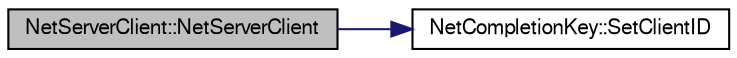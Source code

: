 digraph G
{
  edge [fontname="FreeSans",fontsize="10",labelfontname="FreeSans",labelfontsize="10"];
  node [fontname="FreeSans",fontsize="10",shape=record];
  rankdir=LR;
  Node1 [label="NetServerClient::NetServerClient",height=0.2,width=0.4,color="black", fillcolor="grey75", style="filled" fontcolor="black"];
  Node1 -> Node2 [color="midnightblue",fontsize="10",style="solid",fontname="FreeSans"];
  Node2 [label="NetCompletionKey::SetClientID",height=0.2,width=0.4,color="black", fillcolor="white", style="filled",URL="$class_net_completion_key.html#a78ca3d78d562a0ae023e50fef38a194d"];
}
